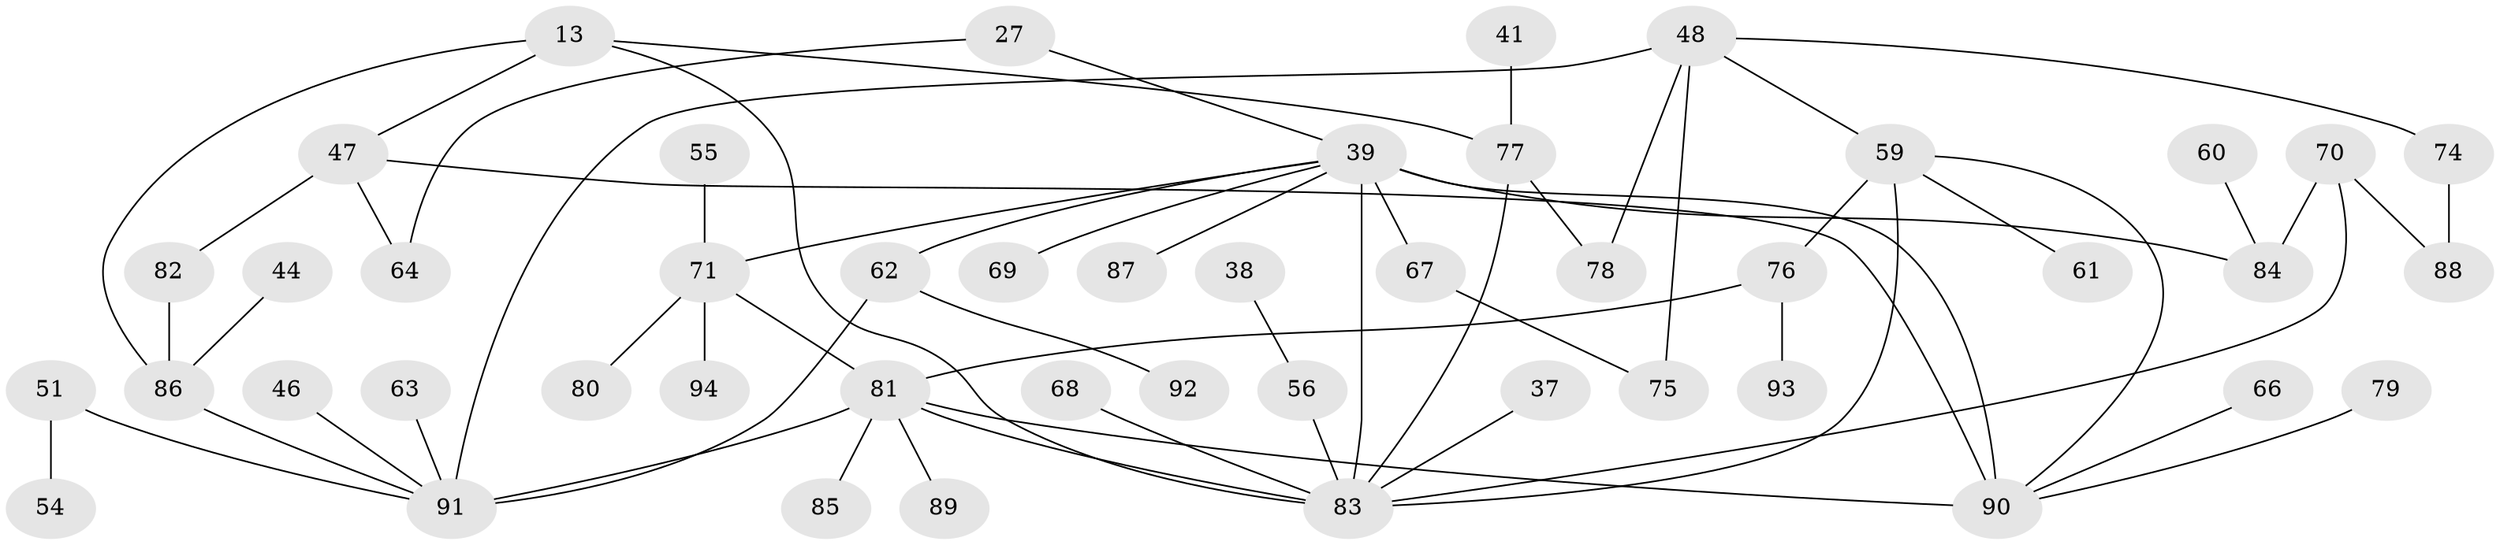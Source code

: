 // original degree distribution, {4: 0.07446808510638298, 6: 0.02127659574468085, 2: 0.2978723404255319, 3: 0.20212765957446807, 5: 0.0851063829787234, 7: 0.02127659574468085, 8: 0.010638297872340425, 1: 0.2872340425531915}
// Generated by graph-tools (version 1.1) at 2025/41/03/09/25 04:41:14]
// undirected, 47 vertices, 61 edges
graph export_dot {
graph [start="1"]
  node [color=gray90,style=filled];
  13;
  27;
  37;
  38;
  39 [super="+21"];
  41;
  44;
  46;
  47 [super="+43"];
  48 [super="+20"];
  51;
  54;
  55;
  56 [super="+36"];
  59 [super="+35+58"];
  60;
  61;
  62 [super="+52"];
  63;
  64;
  66;
  67;
  68;
  69;
  70;
  71 [super="+45+22"];
  74 [super="+53"];
  75;
  76 [super="+72"];
  77 [super="+50"];
  78;
  79;
  80;
  81 [super="+4"];
  82;
  83 [super="+42+33+65"];
  84 [super="+30"];
  85;
  86 [super="+73"];
  87;
  88;
  89;
  90 [super="+26+57"];
  91 [super="+6+32"];
  92;
  93;
  94;
  13 -- 86 [weight=2];
  13 -- 83;
  13 -- 77 [weight=2];
  13 -- 47;
  27 -- 64;
  27 -- 39;
  37 -- 83;
  38 -- 56;
  39 -- 67;
  39 -- 87;
  39 -- 84 [weight=2];
  39 -- 69;
  39 -- 90 [weight=3];
  39 -- 83;
  39 -- 71;
  39 -- 62;
  41 -- 77;
  44 -- 86;
  46 -- 91;
  47 -- 82;
  47 -- 90;
  47 -- 64;
  48 -- 75;
  48 -- 78;
  48 -- 91 [weight=2];
  48 -- 74 [weight=2];
  48 -- 59;
  51 -- 54;
  51 -- 91;
  55 -- 71;
  56 -- 83;
  59 -- 61;
  59 -- 83;
  59 -- 90;
  59 -- 76 [weight=2];
  60 -- 84;
  62 -- 92;
  62 -- 91;
  63 -- 91;
  66 -- 90;
  67 -- 75;
  68 -- 83;
  70 -- 88;
  70 -- 84;
  70 -- 83;
  71 -- 80;
  71 -- 81;
  71 -- 94;
  74 -- 88;
  76 -- 93;
  76 -- 81;
  77 -- 78;
  77 -- 83 [weight=2];
  79 -- 90;
  81 -- 91 [weight=2];
  81 -- 85;
  81 -- 89;
  81 -- 90;
  81 -- 83 [weight=3];
  82 -- 86;
  86 -- 91 [weight=2];
}

